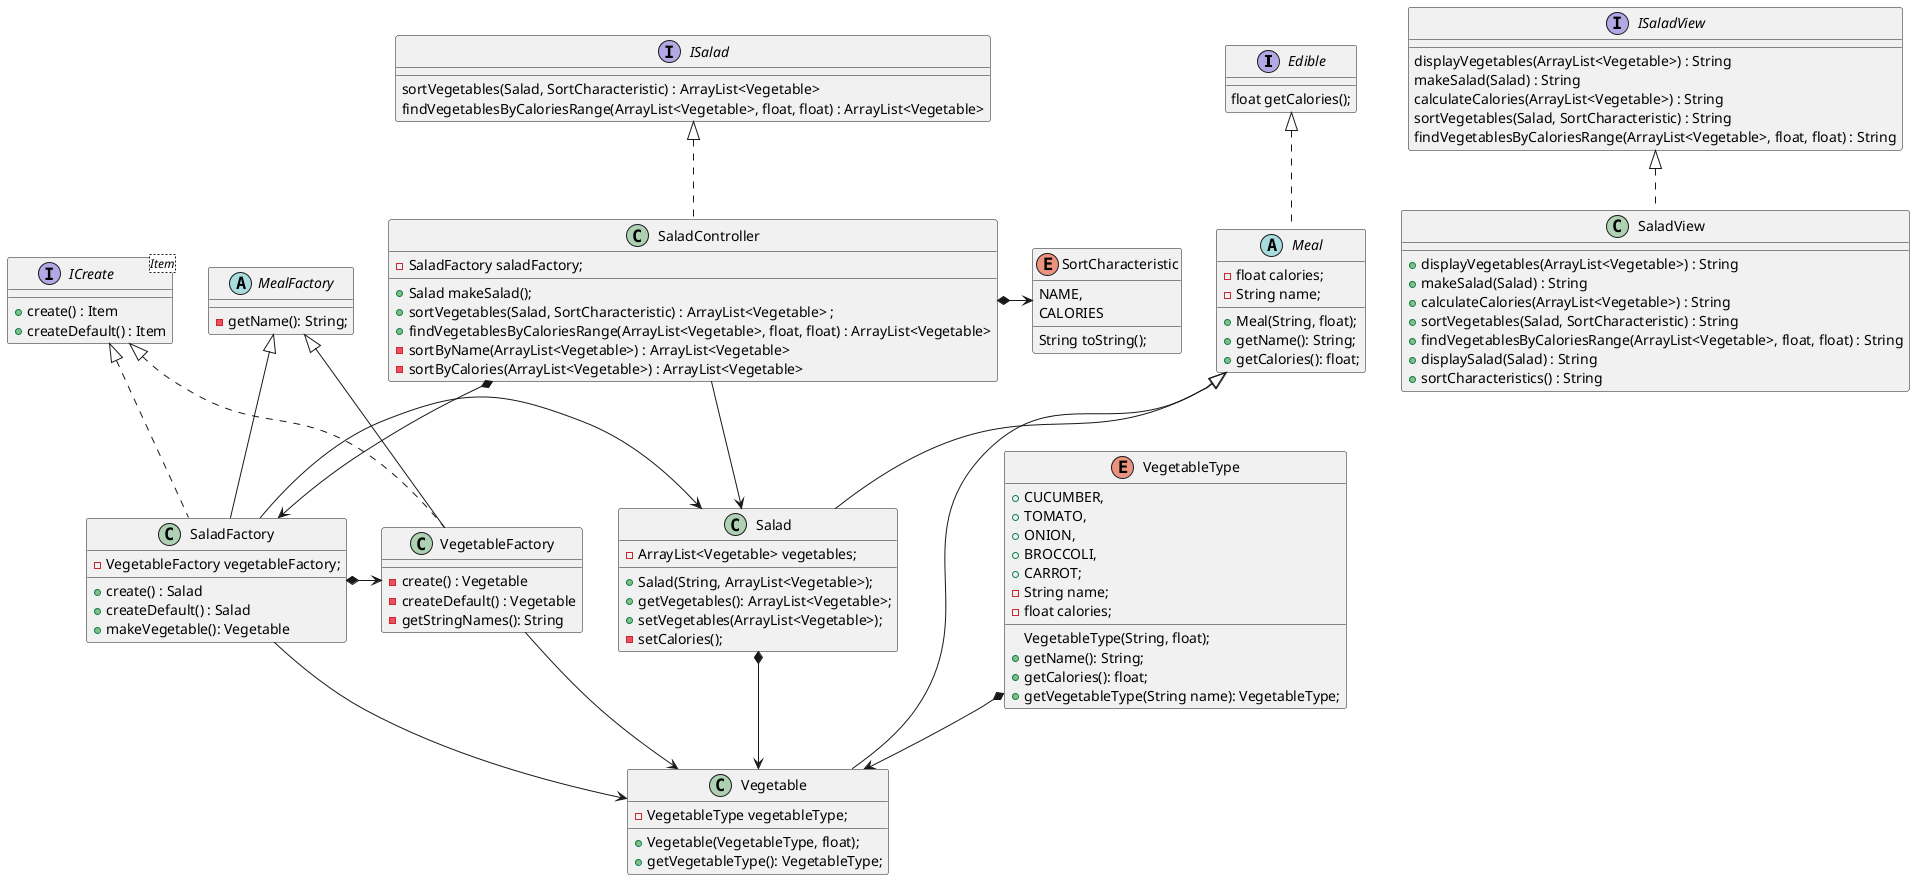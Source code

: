 @startuml

interface Edible {
    float getCalories();
}

abstract class Meal implements Edible {
    - float calories;
    - String name;
    + Meal(String, float);
    + getName(): String;
    + getCalories(): float;
}

class Salad extends Meal {
    - ArrayList<Vegetable> vegetables;
    + Salad(String, ArrayList<Vegetable>);
    + getVegetables(): ArrayList<Vegetable>;
    + setVegetables(ArrayList<Vegetable>);
    - setCalories();
}

Salad *--> Vegetable

enum SortCharacteristic {
    NAME,
    CALORIES
    String toString();
}

class Vegetable extends Meal {
    - VegetableType vegetableType;
    + Vegetable(VegetableType, float);
    + getVegetableType(): VegetableType;
}

VegetableType *--> Vegetable

enum VegetableType {
    + CUCUMBER,
    + TOMATO,
    + ONION,
    + BROCCOLI,
    + CARROT;
    - String name;
    - float calories;
    VegetableType(String, float);
    + getName(): String;
    + getCalories(): float;
    + getVegetableType(String name): VegetableType;
}

abstract class MealFactory {
    - getName(): String;
}

interface ICreate<Item> {
    + create() : Item
    + createDefault() : Item
}

class SaladFactory extends MealFactory implements ICreate {
    - VegetableFactory vegetableFactory;
    + create() : Salad
    + createDefault() : Salad
    + makeVegetable(): Vegetable
}

class VegetableFactory extends MealFactory implements ICreate {
    - create() : Vegetable
    - createDefault() : Vegetable
    - getStringNames(): String
}

VegetableFactory -> Vegetable
SaladFactory --> Vegetable
SaladFactory *-> VegetableFactory
SaladFactory -> Salad

interface ISalad {
    sortVegetables(Salad, SortCharacteristic) : ArrayList<Vegetable>
    findVegetablesByCaloriesRange(ArrayList<Vegetable>, float, float) : ArrayList<Vegetable>
}

class SaladController implements ISalad {
    - SaladFactory saladFactory;
    + Salad makeSalad();
    + sortVegetables(Salad, SortCharacteristic) : ArrayList<Vegetable> ;
    + findVegetablesByCaloriesRange(ArrayList<Vegetable>, float, float) : ArrayList<Vegetable>
    - sortByName(ArrayList<Vegetable>) : ArrayList<Vegetable>
    - sortByCalories(ArrayList<Vegetable>) : ArrayList<Vegetable>
}

SaladController *-> SortCharacteristic
SaladController *-> SaladFactory
SaladController --> Salad

interface ISaladView {
    displayVegetables(ArrayList<Vegetable>) : String
    makeSalad(Salad) : String
    calculateCalories(ArrayList<Vegetable>) : String
    sortVegetables(Salad, SortCharacteristic) : String
    findVegetablesByCaloriesRange(ArrayList<Vegetable>, float, float) : String
}

class SaladView implements ISaladView {
    + displayVegetables(ArrayList<Vegetable>) : String
    + makeSalad(Salad) : String
    + calculateCalories(ArrayList<Vegetable>) : String
    + sortVegetables(Salad, SortCharacteristic) : String
    + findVegetablesByCaloriesRange(ArrayList<Vegetable>, float, float) : String
    + displaySalad(Salad) : String
    + sortCharacteristics() : String
}

@enduml